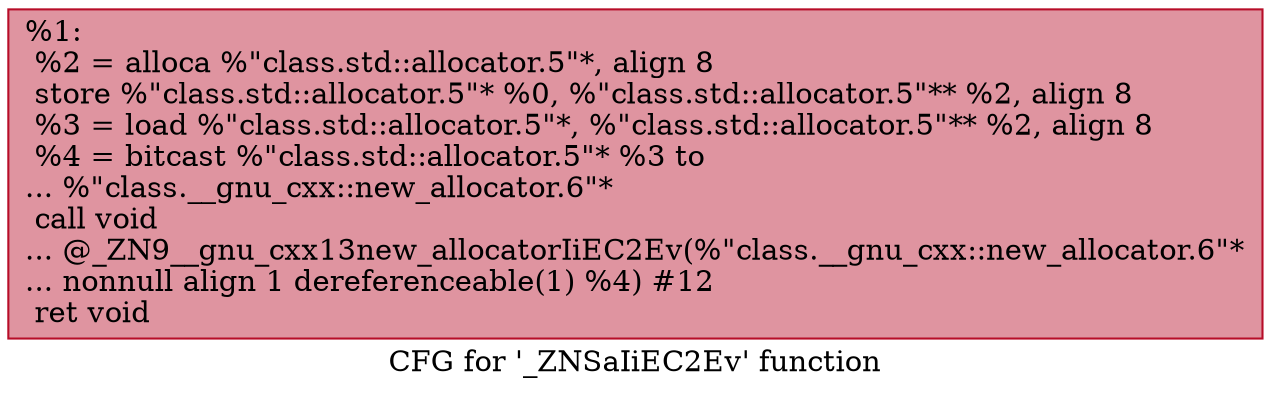 digraph "CFG for '_ZNSaIiEC2Ev' function" {
	label="CFG for '_ZNSaIiEC2Ev' function";

	Node0x5604d2877f10 [shape=record,color="#b70d28ff", style=filled, fillcolor="#b70d2870",label="{%1:\l  %2 = alloca %\"class.std::allocator.5\"*, align 8\l  store %\"class.std::allocator.5\"* %0, %\"class.std::allocator.5\"** %2, align 8\l  %3 = load %\"class.std::allocator.5\"*, %\"class.std::allocator.5\"** %2, align 8\l  %4 = bitcast %\"class.std::allocator.5\"* %3 to\l... %\"class.__gnu_cxx::new_allocator.6\"*\l  call void\l... @_ZN9__gnu_cxx13new_allocatorIiEC2Ev(%\"class.__gnu_cxx::new_allocator.6\"*\l... nonnull align 1 dereferenceable(1) %4) #12\l  ret void\l}"];
}
